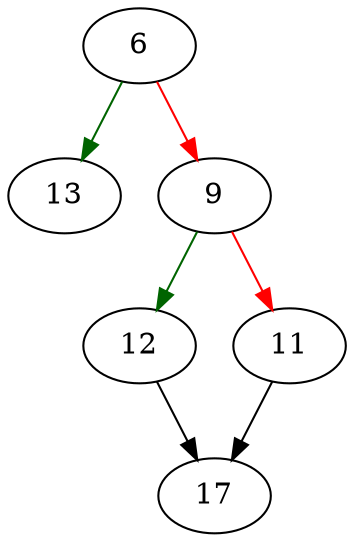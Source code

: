 strict digraph "verror_at_line" {
	// Node definitions.
	6 [entry=true];
	13;
	9;
	12;
	11;
	17;

	// Edge definitions.
	6 -> 13 [
		color=darkgreen
		cond=true
	];
	6 -> 9 [
		color=red
		cond=false
	];
	9 -> 12 [
		color=darkgreen
		cond=true
	];
	9 -> 11 [
		color=red
		cond=false
	];
	12 -> 17;
	11 -> 17;
}